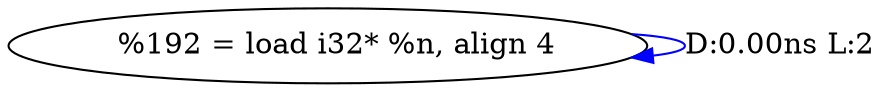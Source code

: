 digraph {
Node0x2e21a50[label="  %192 = load i32* %n, align 4"];
Node0x2e21a50 -> Node0x2e21a50[label="D:0.00ns L:2",color=blue];
}

